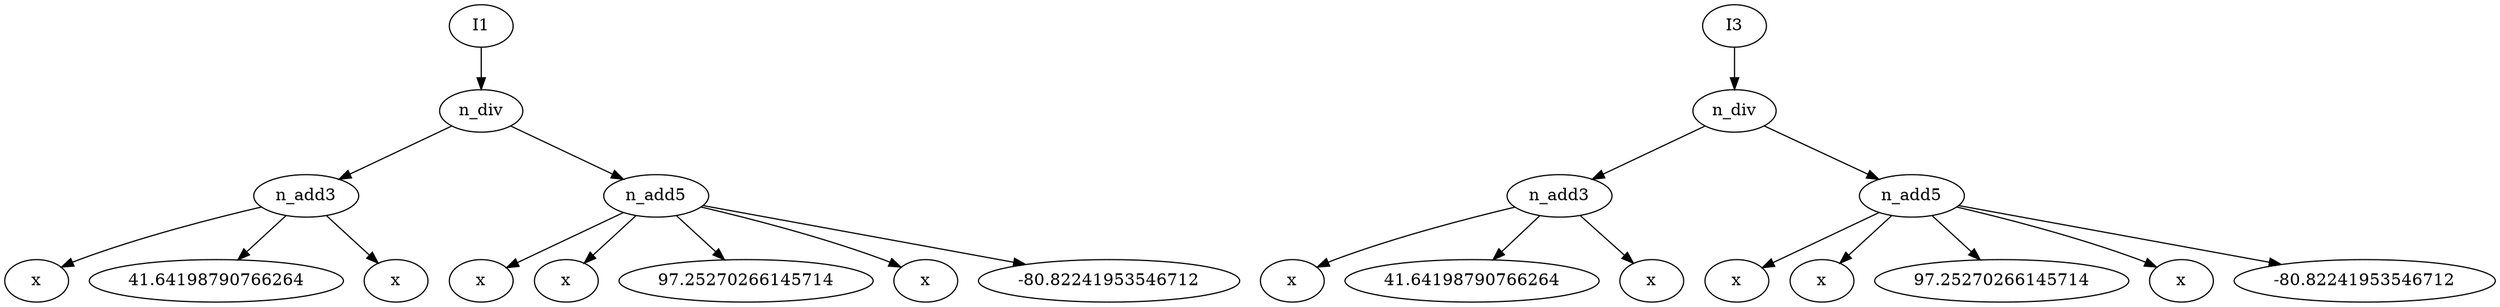  digraph G20 {N35 [label="I1"];
N35 -> N36;
N36 [label="n_div"];
N36 -> N37;
N37 [label="n_add3"];
N37 -> N38;
N38 [label="x"];
N37 -> N39;
N39 [label="41.64198790766264"];
N37 -> N40;
N40 [label="x"];
N36 -> N41;
N41 [label="n_add5"];
N41 -> N42;
N42 [label="x"];
N41 -> N43;
N43 [label="x"];
N41 -> N44;
N44 [label="97.25270266145714"];
N41 -> N45;
N45 [label="x"];
N41 -> N46;
N46 [label="-80.82241953546712"];
N55 [label="I3"];
N55 -> N178;
N178 [label="n_div"];
N178 -> N184;
N184 [label="n_add3"];
N184 -> N188;
N188 [label="x"];
N184 -> N189;
N189 [label="41.64198790766264"];
N184 -> N190;
N190 [label="x"];
N178 -> N191;
N191 [label="n_add5"];
N191 -> N197;
N197 [label="x"];
N191 -> N198;
N198 [label="x"];
N191 -> N199;
N199 [label="97.25270266145714"];
N191 -> N200;
N200 [label="x"];
N191 -> N201;
N201 [label="-80.82241953546712"];
}